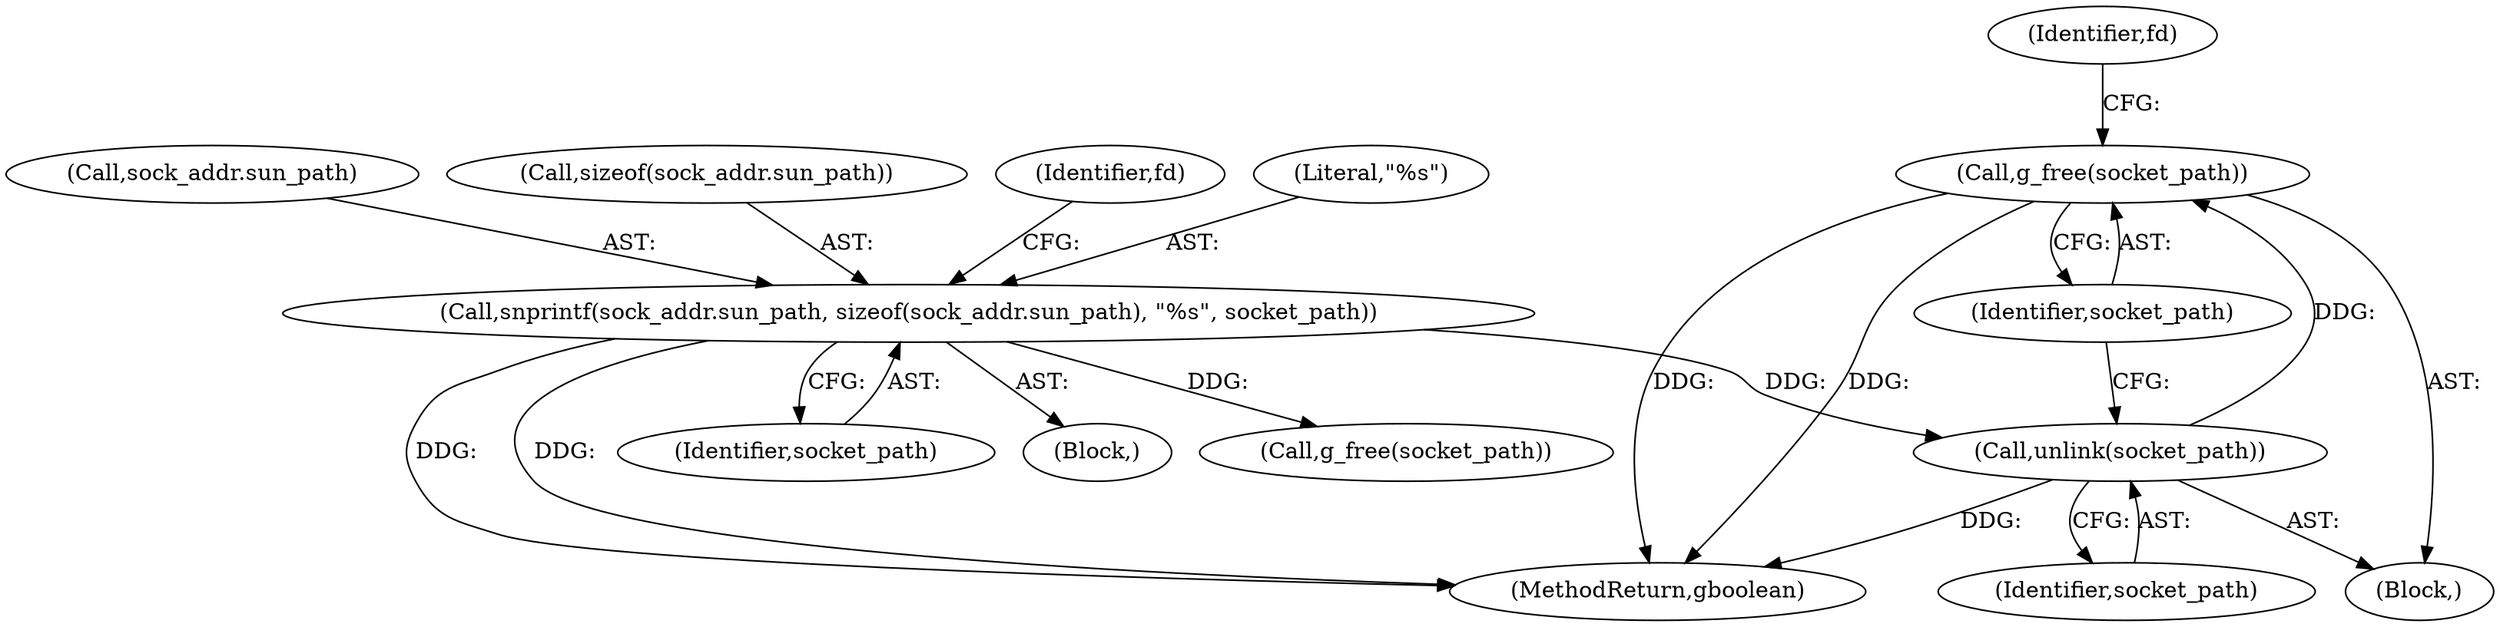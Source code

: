 digraph "0_lxde_f99163c6ff8b2f57c5f37b1ce5d62cf7450d4648@API" {
"1000181" [label="(Call,g_free(socket_path))"];
"1000179" [label="(Call,unlink(socket_path))"];
"1000157" [label="(Call,snprintf(sock_addr.sun_path, sizeof(sock_addr.sun_path), \"%s\", socket_path))"];
"1000182" [label="(Identifier,socket_path)"];
"1000178" [label="(Block,)"];
"1000179" [label="(Call,unlink(socket_path))"];
"1000180" [label="(Identifier,socket_path)"];
"1000157" [label="(Call,snprintf(sock_addr.sun_path, sizeof(sock_addr.sun_path), \"%s\", socket_path))"];
"1000166" [label="(Identifier,socket_path)"];
"1000170" [label="(Identifier,fd)"];
"1000165" [label="(Literal,\"%s\")"];
"1000336" [label="(MethodReturn,gboolean)"];
"1000120" [label="(Block,)"];
"1000158" [label="(Call,sock_addr.sun_path)"];
"1000161" [label="(Call,sizeof(sock_addr.sun_path))"];
"1000186" [label="(Identifier,fd)"];
"1000273" [label="(Call,g_free(socket_path))"];
"1000181" [label="(Call,g_free(socket_path))"];
"1000181" -> "1000178"  [label="AST: "];
"1000181" -> "1000182"  [label="CFG: "];
"1000182" -> "1000181"  [label="AST: "];
"1000186" -> "1000181"  [label="CFG: "];
"1000181" -> "1000336"  [label="DDG: "];
"1000181" -> "1000336"  [label="DDG: "];
"1000179" -> "1000181"  [label="DDG: "];
"1000179" -> "1000178"  [label="AST: "];
"1000179" -> "1000180"  [label="CFG: "];
"1000180" -> "1000179"  [label="AST: "];
"1000182" -> "1000179"  [label="CFG: "];
"1000179" -> "1000336"  [label="DDG: "];
"1000157" -> "1000179"  [label="DDG: "];
"1000157" -> "1000120"  [label="AST: "];
"1000157" -> "1000166"  [label="CFG: "];
"1000158" -> "1000157"  [label="AST: "];
"1000161" -> "1000157"  [label="AST: "];
"1000165" -> "1000157"  [label="AST: "];
"1000166" -> "1000157"  [label="AST: "];
"1000170" -> "1000157"  [label="CFG: "];
"1000157" -> "1000336"  [label="DDG: "];
"1000157" -> "1000336"  [label="DDG: "];
"1000157" -> "1000273"  [label="DDG: "];
}
